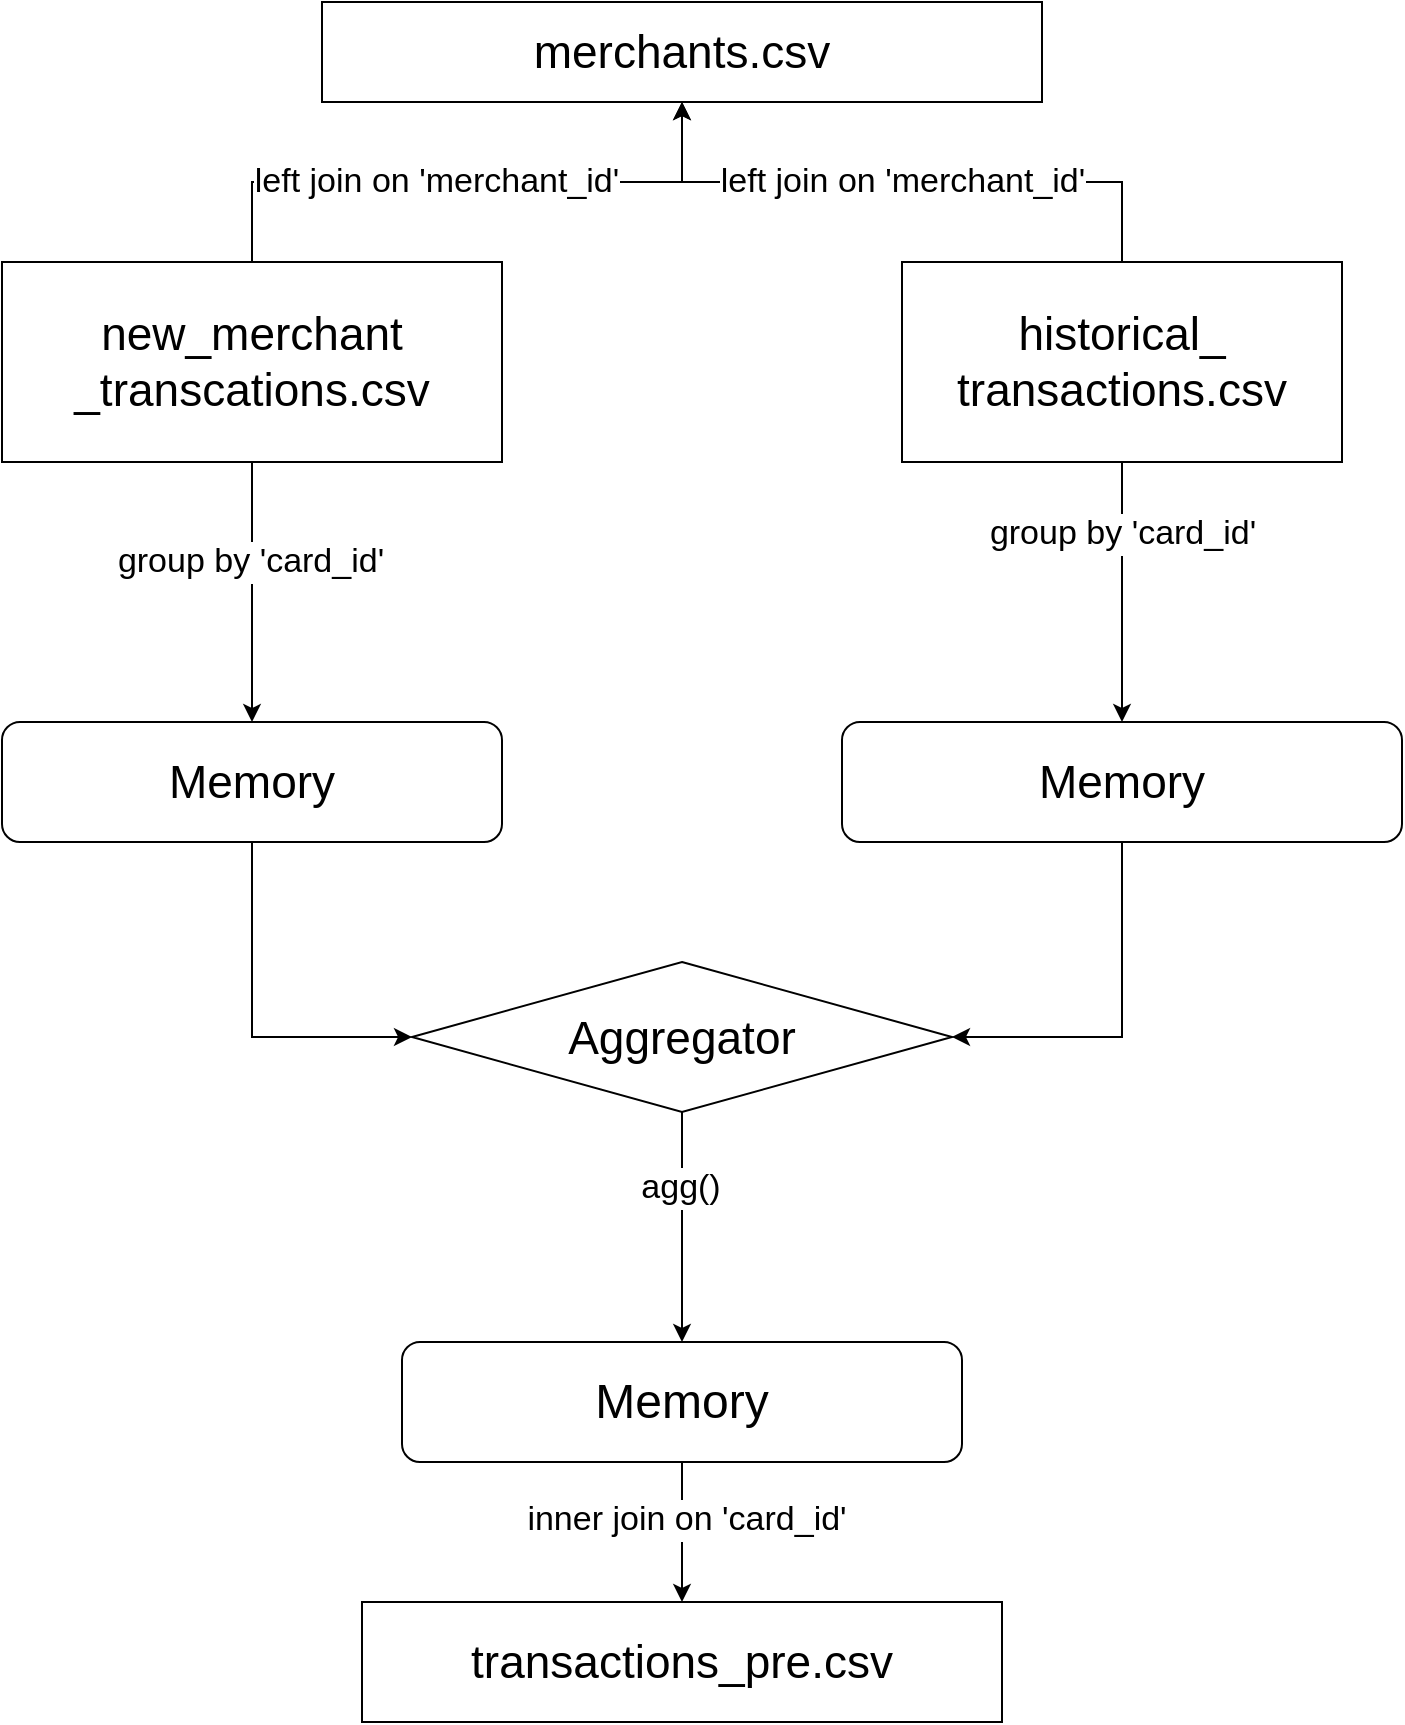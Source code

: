<mxfile version="16.5.4" type="github">
  <diagram id="iToCI4LLukcGqggkCm6J" name="Page-1">
    <mxGraphModel dx="1131" dy="613" grid="1" gridSize="10" guides="1" tooltips="1" connect="1" arrows="1" fold="1" page="1" pageScale="1" pageWidth="827" pageHeight="1169" math="0" shadow="0">
      <root>
        <mxCell id="0" />
        <mxCell id="1" parent="0" />
        <mxCell id="rEN_bg48IdsEwn1KUvEp-1" value="&lt;font style=&quot;font-size: 23px&quot;&gt;merchants.csv&lt;/font&gt;" style="rounded=0;whiteSpace=wrap;html=1;" vertex="1" parent="1">
          <mxGeometry x="230" y="110" width="360" height="50" as="geometry" />
        </mxCell>
        <mxCell id="rEN_bg48IdsEwn1KUvEp-14" style="edgeStyle=orthogonalEdgeStyle;rounded=0;orthogonalLoop=1;jettySize=auto;html=1;" edge="1" parent="1" source="rEN_bg48IdsEwn1KUvEp-2" target="rEN_bg48IdsEwn1KUvEp-1">
          <mxGeometry relative="1" as="geometry" />
        </mxCell>
        <mxCell id="rEN_bg48IdsEwn1KUvEp-17" value="&lt;font style=&quot;font-size: 17px&quot;&gt;left join on &#39;merchant_id&#39;&lt;/font&gt;" style="edgeLabel;html=1;align=center;verticalAlign=middle;resizable=0;points=[];" vertex="1" connectable="0" parent="rEN_bg48IdsEwn1KUvEp-14">
          <mxGeometry x="-0.107" relative="1" as="geometry">
            <mxPoint as="offset" />
          </mxGeometry>
        </mxCell>
        <mxCell id="rEN_bg48IdsEwn1KUvEp-24" style="edgeStyle=orthogonalEdgeStyle;rounded=0;orthogonalLoop=1;jettySize=auto;html=1;exitX=0.5;exitY=1;exitDx=0;exitDy=0;fontSize=17;" edge="1" parent="1" source="rEN_bg48IdsEwn1KUvEp-2">
          <mxGeometry relative="1" as="geometry">
            <mxPoint x="195" y="470" as="targetPoint" />
          </mxGeometry>
        </mxCell>
        <mxCell id="rEN_bg48IdsEwn1KUvEp-26" value="group by &#39;card_id&#39;" style="edgeLabel;html=1;align=center;verticalAlign=middle;resizable=0;points=[];fontSize=17;" vertex="1" connectable="0" parent="rEN_bg48IdsEwn1KUvEp-24">
          <mxGeometry x="-0.231" y="-1" relative="1" as="geometry">
            <mxPoint as="offset" />
          </mxGeometry>
        </mxCell>
        <mxCell id="rEN_bg48IdsEwn1KUvEp-2" value="&lt;font style=&quot;font-size: 23px&quot;&gt;new_merchant&lt;br&gt;_transcations.csv&lt;/font&gt;" style="rounded=0;whiteSpace=wrap;html=1;" vertex="1" parent="1">
          <mxGeometry x="70" y="240" width="250" height="100" as="geometry" />
        </mxCell>
        <mxCell id="rEN_bg48IdsEwn1KUvEp-16" value="&lt;font style=&quot;font-size: 17px&quot;&gt;left join on &#39;merchant_id&#39;&lt;/font&gt;" style="edgeStyle=orthogonalEdgeStyle;rounded=0;orthogonalLoop=1;jettySize=auto;html=1;exitX=0.5;exitY=0;exitDx=0;exitDy=0;entryX=0.5;entryY=1;entryDx=0;entryDy=0;" edge="1" parent="1" source="rEN_bg48IdsEwn1KUvEp-3" target="rEN_bg48IdsEwn1KUvEp-1">
          <mxGeometry relative="1" as="geometry" />
        </mxCell>
        <mxCell id="rEN_bg48IdsEwn1KUvEp-27" style="edgeStyle=orthogonalEdgeStyle;rounded=0;orthogonalLoop=1;jettySize=auto;html=1;exitX=0.5;exitY=1;exitDx=0;exitDy=0;fontSize=17;" edge="1" parent="1" source="rEN_bg48IdsEwn1KUvEp-3">
          <mxGeometry relative="1" as="geometry">
            <mxPoint x="630" y="470" as="targetPoint" />
          </mxGeometry>
        </mxCell>
        <mxCell id="rEN_bg48IdsEwn1KUvEp-28" value="group by &#39;card_id&#39;" style="edgeLabel;html=1;align=center;verticalAlign=middle;resizable=0;points=[];fontSize=17;" vertex="1" connectable="0" parent="rEN_bg48IdsEwn1KUvEp-27">
          <mxGeometry x="-0.457" relative="1" as="geometry">
            <mxPoint as="offset" />
          </mxGeometry>
        </mxCell>
        <mxCell id="rEN_bg48IdsEwn1KUvEp-3" value="&lt;font style=&quot;font-size: 23px&quot;&gt;historical_&lt;br&gt;transactions.csv&lt;/font&gt;" style="rounded=0;whiteSpace=wrap;html=1;" vertex="1" parent="1">
          <mxGeometry x="520" y="240" width="220" height="100" as="geometry" />
        </mxCell>
        <mxCell id="rEN_bg48IdsEwn1KUvEp-32" style="edgeStyle=orthogonalEdgeStyle;rounded=0;orthogonalLoop=1;jettySize=auto;html=1;exitX=0.5;exitY=1;exitDx=0;exitDy=0;entryX=0;entryY=0.5;entryDx=0;entryDy=0;fontSize=23;" edge="1" parent="1" source="rEN_bg48IdsEwn1KUvEp-25" target="rEN_bg48IdsEwn1KUvEp-31">
          <mxGeometry relative="1" as="geometry" />
        </mxCell>
        <mxCell id="rEN_bg48IdsEwn1KUvEp-25" value="&lt;font style=&quot;font-size: 23px&quot;&gt;Memory&lt;/font&gt;" style="rounded=1;whiteSpace=wrap;html=1;fontSize=17;" vertex="1" parent="1">
          <mxGeometry x="70" y="470" width="250" height="60" as="geometry" />
        </mxCell>
        <mxCell id="rEN_bg48IdsEwn1KUvEp-33" style="edgeStyle=orthogonalEdgeStyle;rounded=0;orthogonalLoop=1;jettySize=auto;html=1;exitX=0.5;exitY=1;exitDx=0;exitDy=0;entryX=1;entryY=0.5;entryDx=0;entryDy=0;fontSize=23;" edge="1" parent="1" source="rEN_bg48IdsEwn1KUvEp-29" target="rEN_bg48IdsEwn1KUvEp-31">
          <mxGeometry relative="1" as="geometry" />
        </mxCell>
        <mxCell id="rEN_bg48IdsEwn1KUvEp-29" value="&lt;font style=&quot;font-size: 23px&quot;&gt;Memory&lt;/font&gt;" style="rounded=1;whiteSpace=wrap;html=1;fontSize=17;" vertex="1" parent="1">
          <mxGeometry x="490" y="470" width="280" height="60" as="geometry" />
        </mxCell>
        <mxCell id="rEN_bg48IdsEwn1KUvEp-51" style="edgeStyle=orthogonalEdgeStyle;rounded=0;orthogonalLoop=1;jettySize=auto;html=1;fontSize=17;" edge="1" parent="1" source="rEN_bg48IdsEwn1KUvEp-31">
          <mxGeometry relative="1" as="geometry">
            <mxPoint x="410" y="780" as="targetPoint" />
          </mxGeometry>
        </mxCell>
        <mxCell id="rEN_bg48IdsEwn1KUvEp-52" value="agg()" style="edgeLabel;html=1;align=center;verticalAlign=middle;resizable=0;points=[];fontSize=17;" vertex="1" connectable="0" parent="rEN_bg48IdsEwn1KUvEp-51">
          <mxGeometry x="-0.339" y="-1" relative="1" as="geometry">
            <mxPoint as="offset" />
          </mxGeometry>
        </mxCell>
        <mxCell id="rEN_bg48IdsEwn1KUvEp-31" value="&lt;font style=&quot;font-size: 23px&quot;&gt;Aggregator&lt;/font&gt;" style="rhombus;whiteSpace=wrap;html=1;fontSize=17;" vertex="1" parent="1">
          <mxGeometry x="275" y="590" width="270" height="75" as="geometry" />
        </mxCell>
        <mxCell id="rEN_bg48IdsEwn1KUvEp-56" style="edgeStyle=orthogonalEdgeStyle;rounded=0;orthogonalLoop=1;jettySize=auto;html=1;exitX=0.5;exitY=1;exitDx=0;exitDy=0;fontSize=17;" edge="1" parent="1" source="rEN_bg48IdsEwn1KUvEp-53">
          <mxGeometry relative="1" as="geometry">
            <mxPoint x="410" y="910" as="targetPoint" />
          </mxGeometry>
        </mxCell>
        <mxCell id="rEN_bg48IdsEwn1KUvEp-57" value="inner join on &#39;card_id&#39;" style="edgeLabel;html=1;align=center;verticalAlign=middle;resizable=0;points=[];fontSize=17;" vertex="1" connectable="0" parent="rEN_bg48IdsEwn1KUvEp-56">
          <mxGeometry x="-0.171" y="2" relative="1" as="geometry">
            <mxPoint as="offset" />
          </mxGeometry>
        </mxCell>
        <mxCell id="rEN_bg48IdsEwn1KUvEp-53" value="&lt;font style=&quot;font-size: 24px&quot;&gt;Memory&lt;/font&gt;" style="rounded=1;whiteSpace=wrap;html=1;fontSize=17;" vertex="1" parent="1">
          <mxGeometry x="270" y="780" width="280" height="60" as="geometry" />
        </mxCell>
        <mxCell id="rEN_bg48IdsEwn1KUvEp-58" value="transactions_pre.csv" style="rounded=0;whiteSpace=wrap;html=1;fontSize=23;" vertex="1" parent="1">
          <mxGeometry x="250" y="910" width="320" height="60" as="geometry" />
        </mxCell>
      </root>
    </mxGraphModel>
  </diagram>
</mxfile>
